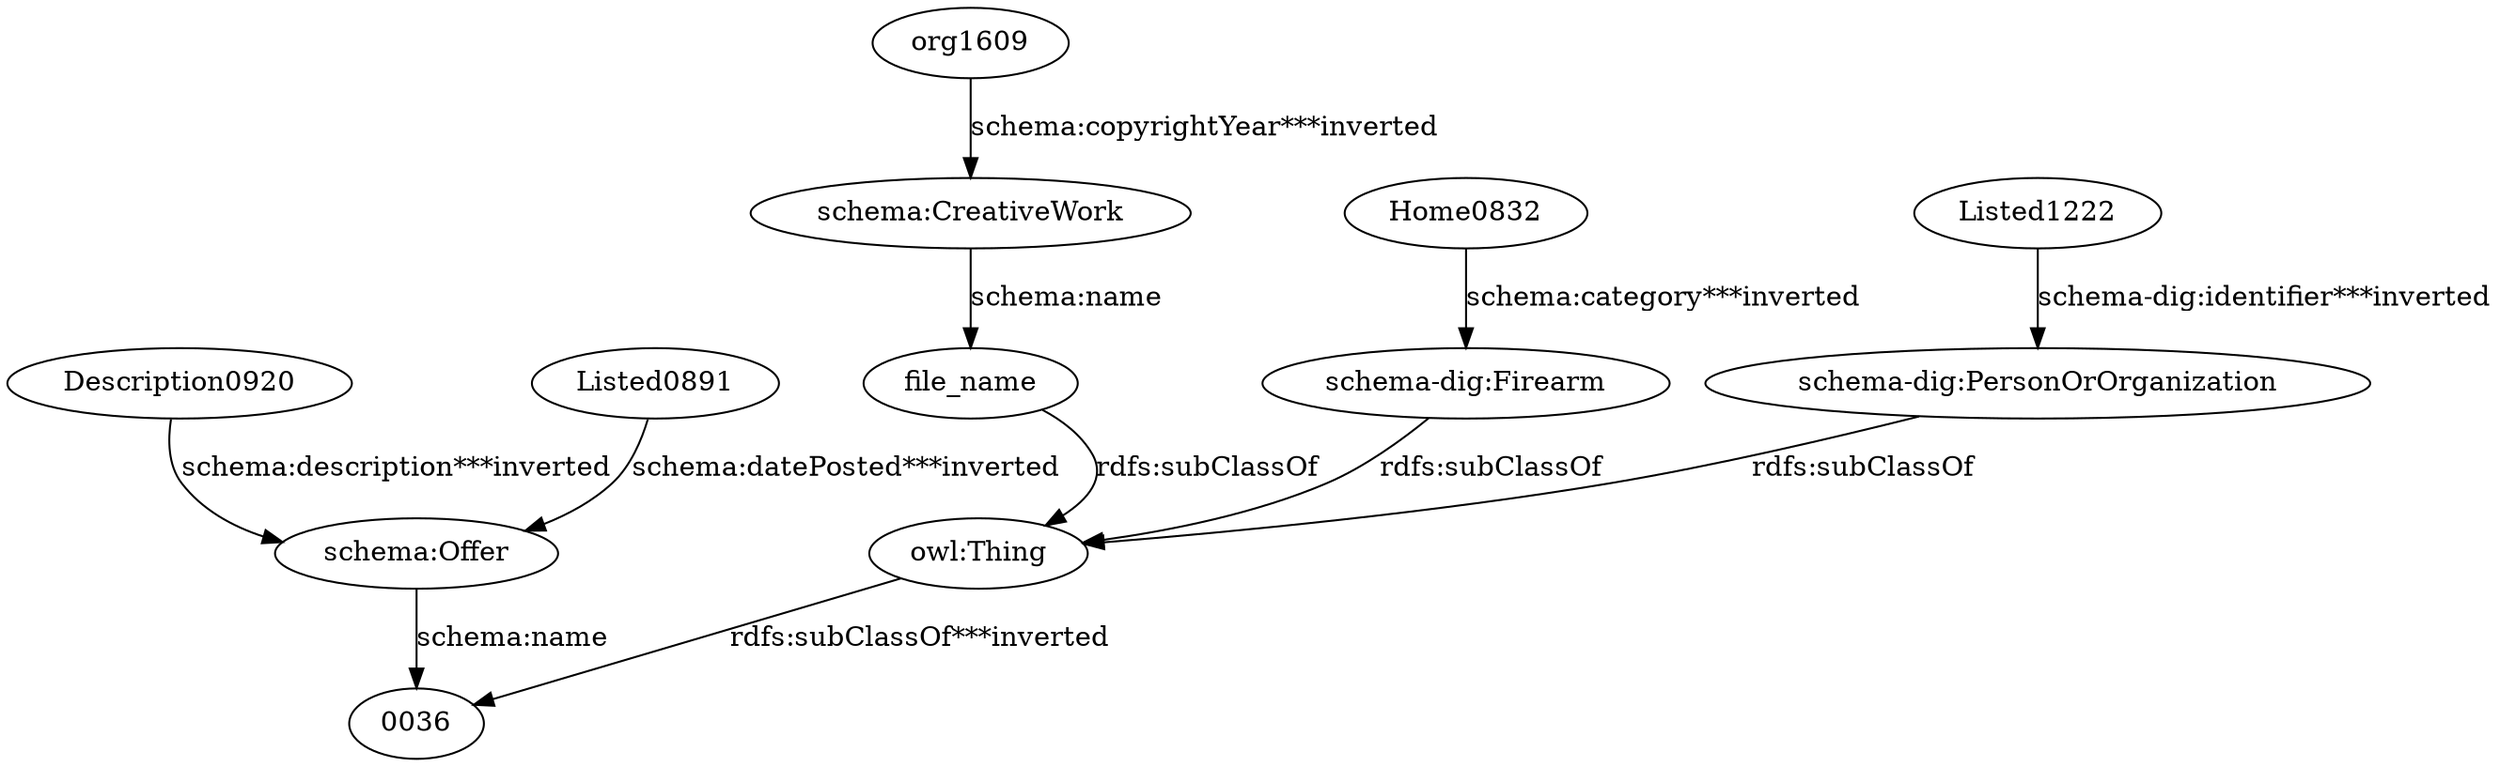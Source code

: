 digraph {
  Description0920 [type=attribute_name,label=Description0920]
  "schema:Offer1" [type=class_uri,label="schema:Offer"]
  Home0832 [type=attribute_name,label=Home0832]
  "schema-dig:Firearm1" [type=class_uri,label="schema-dig:Firearm"]
  Listed0891 [type=attribute_name,label=Listed0891]
  Listed1222 [type=attribute_name,label=Listed1222]
  "schema-dig:PersonOrOrganization1" [type=class_uri,label="schema-dig:PersonOrOrganization"]
  file_name [type=attribute_name,label=file_name]
  "owl:Thing" [type=special,label="owl:Thing"]
  org1609 [type=attribute_name,label=org1609]
  "schema:CreativeWork1" [type=class_uri,label="schema:CreativeWork"]
  "0036" [type=attribute_name,label="0036"]
  Description0920 -> "schema:Offer1" [type=st_property_uri,label="schema:description***inverted",weight=1]
  Home0832 -> "schema-dig:Firearm1" [type=st_property_uri,label="schema:category***inverted",weight=1]
  Listed0891 -> "schema:Offer1" [type=st_property_uri,label="schema:datePosted***inverted",weight=1]
  Listed1222 -> "schema-dig:PersonOrOrganization1" [type=st_property_uri,label="schema-dig:identifier***inverted",weight=1]
  file_name -> "owl:Thing" [label="rdfs:subClassOf",type=inherited,weight=0.3333333333333333]
  org1609 -> "schema:CreativeWork1" [type=st_property_uri,label="schema:copyrightYear***inverted",weight=1]
  "owl:Thing" -> "0036" [type=inherited,label="rdfs:subClassOf***inverted",weight=0.3333333333333333]
  "schema-dig:Firearm1" -> "owl:Thing" [label="rdfs:subClassOf",type=inherited,weight=0.3333333333333333]
  "schema-dig:PersonOrOrganization1" -> "owl:Thing" [label="rdfs:subClassOf",type=inherited,weight=0.3333333333333333]
  "schema:CreativeWork1" -> file_name [label="schema:name",type=st_property_uri]
  "schema:Offer1" -> "0036" [label="schema:name",type=st_property_uri]
}
